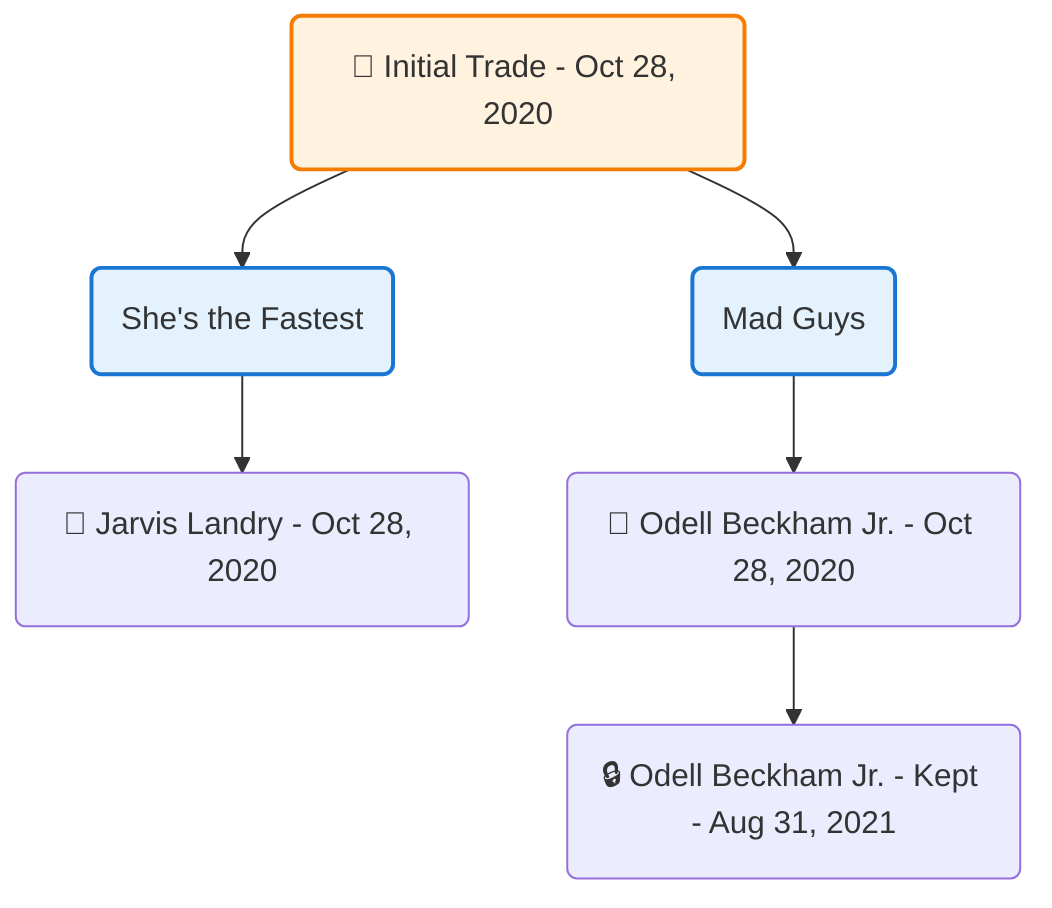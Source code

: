 flowchart TD

    TRADE_MAIN("🔄 Initial Trade - Oct 28, 2020")
    TEAM_1("She's the Fastest")
    TEAM_2("Mad Guys")
    NODE_a7e75437-91e0-41e4-9e0f-2f206c0e7d51("🔄 Jarvis Landry - Oct 28, 2020")
    NODE_bc7e600e-75bd-46fc-a4fb-e469190a96c1("🔄 Odell Beckham Jr. - Oct 28, 2020")
    NODE_61573b59-8f54-4e0b-9559-e9b59a52af4f("🔒 Odell Beckham Jr. - Kept - Aug 31, 2021")

    TRADE_MAIN --> TEAM_1
    TRADE_MAIN --> TEAM_2
    TEAM_1 --> NODE_a7e75437-91e0-41e4-9e0f-2f206c0e7d51
    TEAM_2 --> NODE_bc7e600e-75bd-46fc-a4fb-e469190a96c1
    NODE_bc7e600e-75bd-46fc-a4fb-e469190a96c1 --> NODE_61573b59-8f54-4e0b-9559-e9b59a52af4f

    %% Node styling
    classDef teamNode fill:#e3f2fd,stroke:#1976d2,stroke-width:2px
    classDef tradeNode fill:#fff3e0,stroke:#f57c00,stroke-width:2px
    classDef playerNode fill:#f3e5f5,stroke:#7b1fa2,stroke-width:1px
    classDef nonRootPlayerNode fill:#f5f5f5,stroke:#757575,stroke-width:1px
    classDef endNode fill:#ffebee,stroke:#c62828,stroke-width:2px
    classDef waiverNode fill:#e8f5e8,stroke:#388e3c,stroke-width:2px
    classDef championshipNode fill:#fff9c4,stroke:#f57f17,stroke-width:3px

    class TEAM_1,TEAM_2 teamNode
    class TRADE_MAIN tradeNode